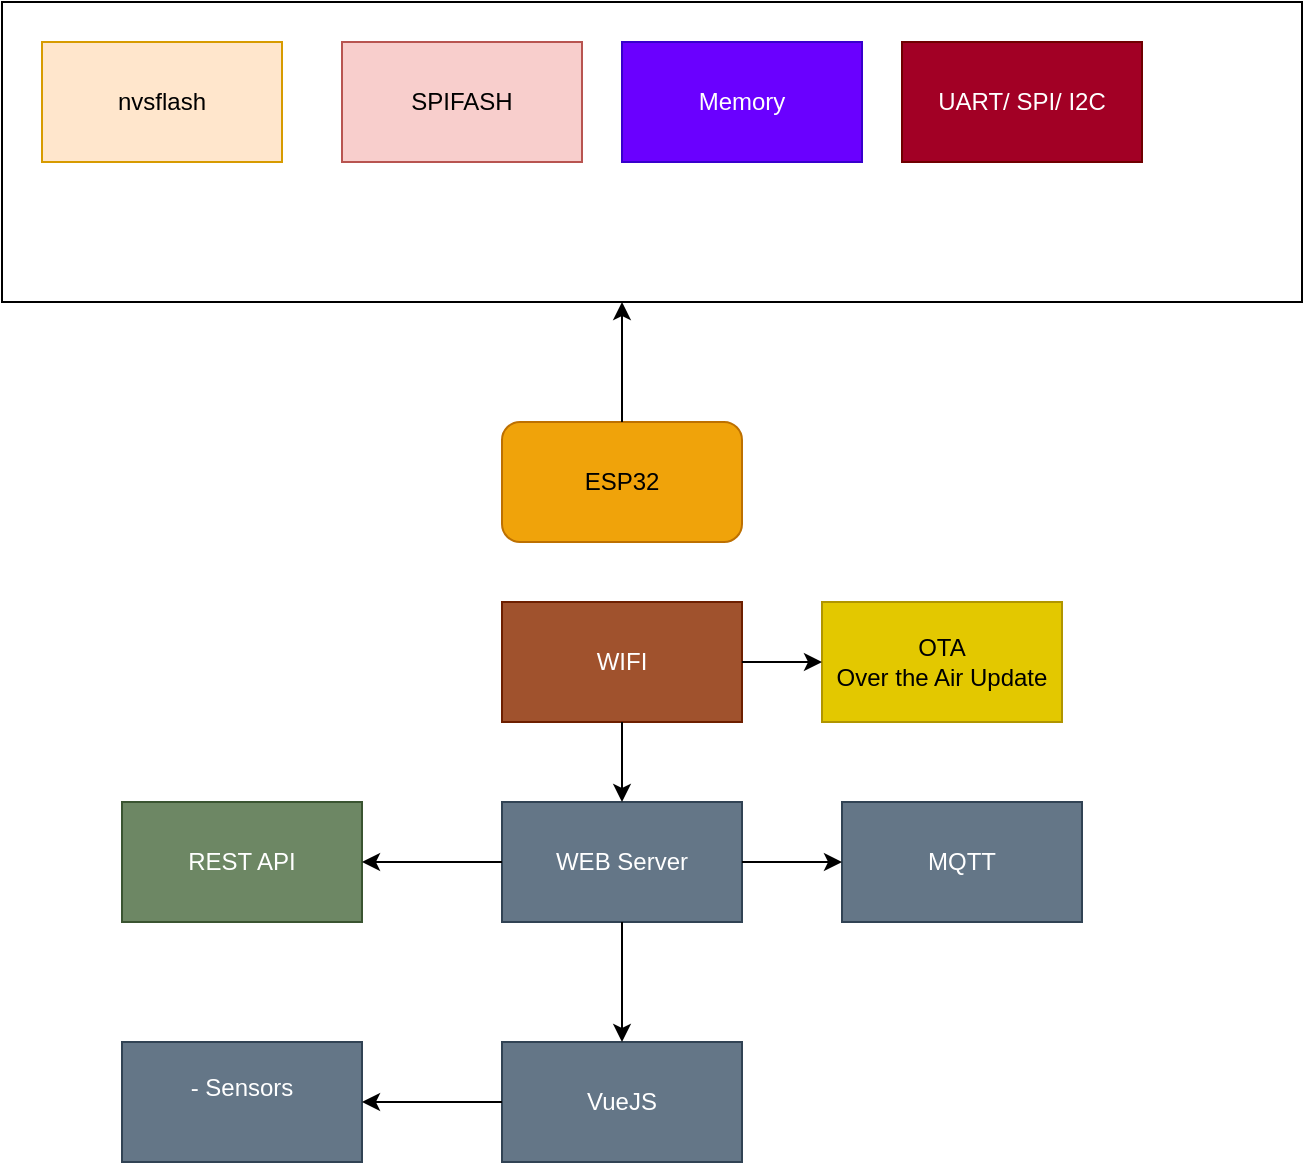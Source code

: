 <mxfile version="22.0.0" type="device">
  <diagram name="Page-1" id="ocqKz_4i6QcNH0uAdVWi">
    <mxGraphModel dx="806" dy="1583" grid="1" gridSize="10" guides="1" tooltips="1" connect="1" arrows="1" fold="1" page="1" pageScale="1" pageWidth="850" pageHeight="1100" math="0" shadow="0">
      <root>
        <mxCell id="0" />
        <mxCell id="1" parent="0" />
        <mxCell id="Q-nkbnR-oabuTbCzzM36-1" value="ESP32" style="rounded=1;whiteSpace=wrap;html=1;fillColor=#f0a30a;fontColor=#000000;strokeColor=#BD7000;" vertex="1" parent="1">
          <mxGeometry x="280" y="160" width="120" height="60" as="geometry" />
        </mxCell>
        <mxCell id="Q-nkbnR-oabuTbCzzM36-2" value="WIFI" style="rounded=0;whiteSpace=wrap;html=1;fillColor=#a0522d;fontColor=#ffffff;strokeColor=#6D1F00;" vertex="1" parent="1">
          <mxGeometry x="280" y="250" width="120" height="60" as="geometry" />
        </mxCell>
        <mxCell id="Q-nkbnR-oabuTbCzzM36-3" value="REST API" style="rounded=0;whiteSpace=wrap;html=1;fillColor=#6d8764;fontColor=#ffffff;strokeColor=#3A5431;" vertex="1" parent="1">
          <mxGeometry x="90" y="350" width="120" height="60" as="geometry" />
        </mxCell>
        <mxCell id="Q-nkbnR-oabuTbCzzM36-4" value="WEB Server " style="rounded=0;whiteSpace=wrap;html=1;fillColor=#647687;fontColor=#ffffff;strokeColor=#314354;" vertex="1" parent="1">
          <mxGeometry x="280" y="350" width="120" height="60" as="geometry" />
        </mxCell>
        <mxCell id="Q-nkbnR-oabuTbCzzM36-5" value="VueJS " style="rounded=0;whiteSpace=wrap;html=1;fillColor=#647687;fontColor=#ffffff;strokeColor=#314354;" vertex="1" parent="1">
          <mxGeometry x="280" y="470" width="120" height="60" as="geometry" />
        </mxCell>
        <mxCell id="Q-nkbnR-oabuTbCzzM36-6" value="MQTT " style="rounded=0;whiteSpace=wrap;html=1;fillColor=#647687;fontColor=#ffffff;strokeColor=#314354;" vertex="1" parent="1">
          <mxGeometry x="450" y="350" width="120" height="60" as="geometry" />
        </mxCell>
        <mxCell id="Q-nkbnR-oabuTbCzzM36-7" value="&lt;div&gt;- Sensors &lt;br&gt;&lt;/div&gt;&lt;div&gt;&lt;br&gt;&lt;/div&gt;" style="rounded=0;whiteSpace=wrap;html=1;fillColor=#647687;fontColor=#ffffff;strokeColor=#314354;" vertex="1" parent="1">
          <mxGeometry x="90" y="470" width="120" height="60" as="geometry" />
        </mxCell>
        <mxCell id="Q-nkbnR-oabuTbCzzM36-8" value="&lt;div&gt;OTA &lt;br&gt;&lt;/div&gt;&lt;div&gt;Over the Air Update&lt;br&gt;&lt;/div&gt;" style="rounded=0;whiteSpace=wrap;html=1;fillColor=#e3c800;fontColor=#000000;strokeColor=#B09500;" vertex="1" parent="1">
          <mxGeometry x="440" y="250" width="120" height="60" as="geometry" />
        </mxCell>
        <mxCell id="Q-nkbnR-oabuTbCzzM36-9" value="" style="endArrow=classic;html=1;rounded=0;exitX=1;exitY=0.5;exitDx=0;exitDy=0;entryX=0;entryY=0.5;entryDx=0;entryDy=0;" edge="1" parent="1" source="Q-nkbnR-oabuTbCzzM36-4" target="Q-nkbnR-oabuTbCzzM36-6">
          <mxGeometry width="50" height="50" relative="1" as="geometry">
            <mxPoint x="400" y="440" as="sourcePoint" />
            <mxPoint x="450" y="390" as="targetPoint" />
          </mxGeometry>
        </mxCell>
        <mxCell id="Q-nkbnR-oabuTbCzzM36-10" value="" style="endArrow=classic;html=1;rounded=0;exitX=0.5;exitY=1;exitDx=0;exitDy=0;entryX=0.5;entryY=0;entryDx=0;entryDy=0;" edge="1" parent="1" source="Q-nkbnR-oabuTbCzzM36-4" target="Q-nkbnR-oabuTbCzzM36-5">
          <mxGeometry width="50" height="50" relative="1" as="geometry">
            <mxPoint x="270" y="480" as="sourcePoint" />
            <mxPoint x="320" y="430" as="targetPoint" />
          </mxGeometry>
        </mxCell>
        <mxCell id="Q-nkbnR-oabuTbCzzM36-11" value="" style="endArrow=classic;html=1;rounded=0;exitX=0;exitY=0.5;exitDx=0;exitDy=0;entryX=1;entryY=0.5;entryDx=0;entryDy=0;" edge="1" parent="1" source="Q-nkbnR-oabuTbCzzM36-4" target="Q-nkbnR-oabuTbCzzM36-3">
          <mxGeometry width="50" height="50" relative="1" as="geometry">
            <mxPoint x="240" y="460" as="sourcePoint" />
            <mxPoint x="290" y="410" as="targetPoint" />
          </mxGeometry>
        </mxCell>
        <mxCell id="Q-nkbnR-oabuTbCzzM36-14" value="" style="endArrow=classic;html=1;rounded=0;exitX=1;exitY=0.5;exitDx=0;exitDy=0;entryX=0;entryY=0.5;entryDx=0;entryDy=0;" edge="1" parent="1" source="Q-nkbnR-oabuTbCzzM36-2" target="Q-nkbnR-oabuTbCzzM36-8">
          <mxGeometry width="50" height="50" relative="1" as="geometry">
            <mxPoint x="520" y="170" as="sourcePoint" />
            <mxPoint x="570" y="120" as="targetPoint" />
          </mxGeometry>
        </mxCell>
        <mxCell id="Q-nkbnR-oabuTbCzzM36-15" value="" style="endArrow=classic;html=1;rounded=0;exitX=0.5;exitY=1;exitDx=0;exitDy=0;exitPerimeter=0;entryX=0.5;entryY=0;entryDx=0;entryDy=0;" edge="1" parent="1" source="Q-nkbnR-oabuTbCzzM36-2" target="Q-nkbnR-oabuTbCzzM36-4">
          <mxGeometry width="50" height="50" relative="1" as="geometry">
            <mxPoint x="120" y="330" as="sourcePoint" />
            <mxPoint x="170" y="280" as="targetPoint" />
          </mxGeometry>
        </mxCell>
        <mxCell id="Q-nkbnR-oabuTbCzzM36-16" value="" style="endArrow=classic;html=1;rounded=0;exitX=0;exitY=0.5;exitDx=0;exitDy=0;entryX=1;entryY=0.5;entryDx=0;entryDy=0;" edge="1" parent="1" source="Q-nkbnR-oabuTbCzzM36-5" target="Q-nkbnR-oabuTbCzzM36-7">
          <mxGeometry width="50" height="50" relative="1" as="geometry">
            <mxPoint x="230" y="590" as="sourcePoint" />
            <mxPoint x="280" y="540" as="targetPoint" />
          </mxGeometry>
        </mxCell>
        <mxCell id="Q-nkbnR-oabuTbCzzM36-18" value="" style="rounded=0;whiteSpace=wrap;html=1;" vertex="1" parent="1">
          <mxGeometry x="30" y="-50" width="650" height="150" as="geometry" />
        </mxCell>
        <mxCell id="Q-nkbnR-oabuTbCzzM36-19" value="" style="endArrow=classic;html=1;rounded=0;" edge="1" parent="1" source="Q-nkbnR-oabuTbCzzM36-1">
          <mxGeometry width="50" height="50" relative="1" as="geometry">
            <mxPoint x="200" y="200" as="sourcePoint" />
            <mxPoint x="340" y="100" as="targetPoint" />
          </mxGeometry>
        </mxCell>
        <mxCell id="Q-nkbnR-oabuTbCzzM36-20" value="nvsflash" style="rounded=0;whiteSpace=wrap;html=1;fillColor=#ffe6cc;strokeColor=#d79b00;" vertex="1" parent="1">
          <mxGeometry x="50" y="-30" width="120" height="60" as="geometry" />
        </mxCell>
        <mxCell id="Q-nkbnR-oabuTbCzzM36-21" value="SPIFASH" style="rounded=0;whiteSpace=wrap;html=1;fillColor=#f8cecc;strokeColor=#b85450;" vertex="1" parent="1">
          <mxGeometry x="200" y="-30" width="120" height="60" as="geometry" />
        </mxCell>
        <mxCell id="Q-nkbnR-oabuTbCzzM36-22" value="Memory" style="rounded=0;whiteSpace=wrap;html=1;fillColor=#6a00ff;fontColor=#ffffff;strokeColor=#3700CC;" vertex="1" parent="1">
          <mxGeometry x="340" y="-30" width="120" height="60" as="geometry" />
        </mxCell>
        <mxCell id="Q-nkbnR-oabuTbCzzM36-23" value="UART/ SPI/ I2C" style="rounded=0;whiteSpace=wrap;html=1;fillColor=#a20025;fontColor=#ffffff;strokeColor=#6F0000;" vertex="1" parent="1">
          <mxGeometry x="480" y="-30" width="120" height="60" as="geometry" />
        </mxCell>
      </root>
    </mxGraphModel>
  </diagram>
</mxfile>
